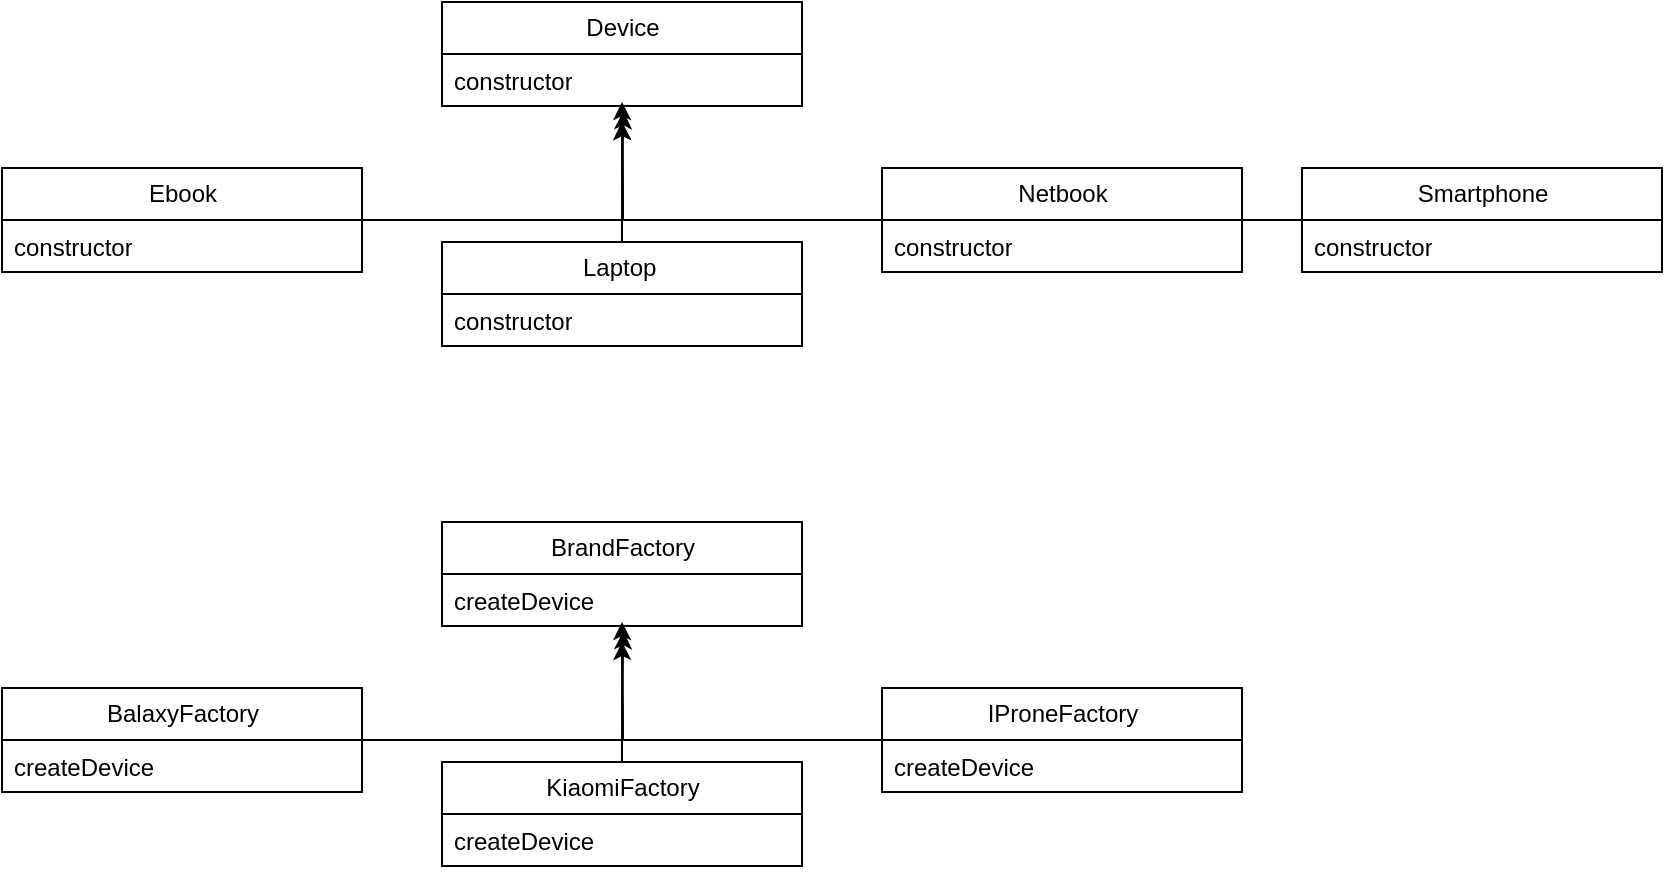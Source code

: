 <mxfile version="24.4.13" type="device">
  <diagram name="Page-1" id="OcBnhmZ3qMmGth0w6RJY">
    <mxGraphModel dx="1195" dy="615" grid="1" gridSize="10" guides="1" tooltips="1" connect="1" arrows="1" fold="1" page="1" pageScale="1" pageWidth="827" pageHeight="1169" math="0" shadow="0">
      <root>
        <mxCell id="0" />
        <mxCell id="1" parent="0" />
        <mxCell id="WYoQiFBlJgVHdVBFhMVt-108" style="edgeStyle=orthogonalEdgeStyle;rounded=0;orthogonalLoop=1;jettySize=auto;html=1;" parent="1" source="WYoQiFBlJgVHdVBFhMVt-101" edge="1">
          <mxGeometry relative="1" as="geometry">
            <mxPoint x="380" y="500" as="targetPoint" />
          </mxGeometry>
        </mxCell>
        <mxCell id="WYoQiFBlJgVHdVBFhMVt-101" value="BalaxyFactory" style="swimlane;fontStyle=0;childLayout=stackLayout;horizontal=1;startSize=26;fillColor=none;horizontalStack=0;resizeParent=1;resizeParentMax=0;resizeLast=0;collapsible=1;marginBottom=0;html=1;" parent="1" vertex="1">
          <mxGeometry x="70" y="533" width="180" height="52" as="geometry" />
        </mxCell>
        <mxCell id="WYoQiFBlJgVHdVBFhMVt-102" value="createDevice" style="text;strokeColor=none;fillColor=none;align=left;verticalAlign=top;spacingLeft=4;spacingRight=4;overflow=hidden;rotatable=0;points=[[0,0.5],[1,0.5]];portConstraint=eastwest;whiteSpace=wrap;html=1;" parent="WYoQiFBlJgVHdVBFhMVt-101" vertex="1">
          <mxGeometry y="26" width="180" height="26" as="geometry" />
        </mxCell>
        <mxCell id="WYoQiFBlJgVHdVBFhMVt-103" value="KiaomiFactory" style="swimlane;fontStyle=0;childLayout=stackLayout;horizontal=1;startSize=26;fillColor=none;horizontalStack=0;resizeParent=1;resizeParentMax=0;resizeLast=0;collapsible=1;marginBottom=0;html=1;" parent="1" vertex="1">
          <mxGeometry x="290" y="570" width="180" height="52" as="geometry" />
        </mxCell>
        <mxCell id="WYoQiFBlJgVHdVBFhMVt-104" value="createDevice" style="text;strokeColor=none;fillColor=none;align=left;verticalAlign=top;spacingLeft=4;spacingRight=4;overflow=hidden;rotatable=0;points=[[0,0.5],[1,0.5]];portConstraint=eastwest;whiteSpace=wrap;html=1;" parent="WYoQiFBlJgVHdVBFhMVt-103" vertex="1">
          <mxGeometry y="26" width="180" height="26" as="geometry" />
        </mxCell>
        <mxCell id="WYoQiFBlJgVHdVBFhMVt-109" style="edgeStyle=orthogonalEdgeStyle;rounded=0;orthogonalLoop=1;jettySize=auto;html=1;" parent="1" source="WYoQiFBlJgVHdVBFhMVt-105" edge="1">
          <mxGeometry relative="1" as="geometry">
            <mxPoint x="380" y="510" as="targetPoint" />
          </mxGeometry>
        </mxCell>
        <mxCell id="WYoQiFBlJgVHdVBFhMVt-105" value="IProneFactory" style="swimlane;fontStyle=0;childLayout=stackLayout;horizontal=1;startSize=26;fillColor=none;horizontalStack=0;resizeParent=1;resizeParentMax=0;resizeLast=0;collapsible=1;marginBottom=0;html=1;" parent="1" vertex="1">
          <mxGeometry x="510" y="533" width="180" height="52" as="geometry" />
        </mxCell>
        <mxCell id="WYoQiFBlJgVHdVBFhMVt-106" value="createDevice" style="text;strokeColor=none;fillColor=none;align=left;verticalAlign=top;spacingLeft=4;spacingRight=4;overflow=hidden;rotatable=0;points=[[0,0.5],[1,0.5]];portConstraint=eastwest;whiteSpace=wrap;html=1;" parent="WYoQiFBlJgVHdVBFhMVt-105" vertex="1">
          <mxGeometry y="26" width="180" height="26" as="geometry" />
        </mxCell>
        <mxCell id="WYoQiFBlJgVHdVBFhMVt-107" style="edgeStyle=orthogonalEdgeStyle;rounded=0;orthogonalLoop=1;jettySize=auto;html=1;exitX=0.5;exitY=0;exitDx=0;exitDy=0;entryX=0.504;entryY=1.101;entryDx=0;entryDy=0;entryPerimeter=0;" parent="1" source="WYoQiFBlJgVHdVBFhMVt-103" edge="1">
          <mxGeometry relative="1" as="geometry">
            <Array as="points">
              <mxPoint x="380" y="536" />
              <mxPoint x="381" y="536" />
            </Array>
            <mxPoint x="380.72" y="504.626" as="targetPoint" />
          </mxGeometry>
        </mxCell>
        <mxCell id="ozysCsnKIOJU9IDbWqyH-1" value="BrandFactory" style="swimlane;fontStyle=0;childLayout=stackLayout;horizontal=1;startSize=26;fillColor=none;horizontalStack=0;resizeParent=1;resizeParentMax=0;resizeLast=0;collapsible=1;marginBottom=0;html=1;" vertex="1" parent="1">
          <mxGeometry x="290" y="450" width="180" height="52" as="geometry" />
        </mxCell>
        <mxCell id="ozysCsnKIOJU9IDbWqyH-2" value="createDevice" style="text;strokeColor=none;fillColor=none;align=left;verticalAlign=top;spacingLeft=4;spacingRight=4;overflow=hidden;rotatable=0;points=[[0,0.5],[1,0.5]];portConstraint=eastwest;whiteSpace=wrap;html=1;" vertex="1" parent="ozysCsnKIOJU9IDbWqyH-1">
          <mxGeometry y="26" width="180" height="26" as="geometry" />
        </mxCell>
        <mxCell id="ozysCsnKIOJU9IDbWqyH-5" style="edgeStyle=orthogonalEdgeStyle;rounded=0;orthogonalLoop=1;jettySize=auto;html=1;" edge="1" parent="1" source="ozysCsnKIOJU9IDbWqyH-6">
          <mxGeometry relative="1" as="geometry">
            <mxPoint x="380" y="240" as="targetPoint" />
          </mxGeometry>
        </mxCell>
        <mxCell id="ozysCsnKIOJU9IDbWqyH-6" value="Ebook" style="swimlane;fontStyle=0;childLayout=stackLayout;horizontal=1;startSize=26;fillColor=none;horizontalStack=0;resizeParent=1;resizeParentMax=0;resizeLast=0;collapsible=1;marginBottom=0;html=1;" vertex="1" parent="1">
          <mxGeometry x="70" y="273" width="180" height="52" as="geometry" />
        </mxCell>
        <mxCell id="ozysCsnKIOJU9IDbWqyH-7" value="constructor" style="text;strokeColor=none;fillColor=none;align=left;verticalAlign=top;spacingLeft=4;spacingRight=4;overflow=hidden;rotatable=0;points=[[0,0.5],[1,0.5]];portConstraint=eastwest;whiteSpace=wrap;html=1;" vertex="1" parent="ozysCsnKIOJU9IDbWqyH-6">
          <mxGeometry y="26" width="180" height="26" as="geometry" />
        </mxCell>
        <mxCell id="ozysCsnKIOJU9IDbWqyH-8" value="Laptop&amp;nbsp;" style="swimlane;fontStyle=0;childLayout=stackLayout;horizontal=1;startSize=26;fillColor=none;horizontalStack=0;resizeParent=1;resizeParentMax=0;resizeLast=0;collapsible=1;marginBottom=0;html=1;" vertex="1" parent="1">
          <mxGeometry x="290" y="310" width="180" height="52" as="geometry" />
        </mxCell>
        <mxCell id="ozysCsnKIOJU9IDbWqyH-9" value="constructor" style="text;strokeColor=none;fillColor=none;align=left;verticalAlign=top;spacingLeft=4;spacingRight=4;overflow=hidden;rotatable=0;points=[[0,0.5],[1,0.5]];portConstraint=eastwest;whiteSpace=wrap;html=1;" vertex="1" parent="ozysCsnKIOJU9IDbWqyH-8">
          <mxGeometry y="26" width="180" height="26" as="geometry" />
        </mxCell>
        <mxCell id="ozysCsnKIOJU9IDbWqyH-10" style="edgeStyle=orthogonalEdgeStyle;rounded=0;orthogonalLoop=1;jettySize=auto;html=1;" edge="1" parent="1" source="ozysCsnKIOJU9IDbWqyH-11">
          <mxGeometry relative="1" as="geometry">
            <mxPoint x="380" y="250" as="targetPoint" />
          </mxGeometry>
        </mxCell>
        <mxCell id="ozysCsnKIOJU9IDbWqyH-11" value="Netbook" style="swimlane;fontStyle=0;childLayout=stackLayout;horizontal=1;startSize=26;fillColor=none;horizontalStack=0;resizeParent=1;resizeParentMax=0;resizeLast=0;collapsible=1;marginBottom=0;html=1;" vertex="1" parent="1">
          <mxGeometry x="510" y="273" width="180" height="52" as="geometry">
            <mxRectangle x="510" y="273" width="120" height="30" as="alternateBounds" />
          </mxGeometry>
        </mxCell>
        <mxCell id="ozysCsnKIOJU9IDbWqyH-12" value="constructor" style="text;strokeColor=none;fillColor=none;align=left;verticalAlign=top;spacingLeft=4;spacingRight=4;overflow=hidden;rotatable=0;points=[[0,0.5],[1,0.5]];portConstraint=eastwest;whiteSpace=wrap;html=1;" vertex="1" parent="ozysCsnKIOJU9IDbWqyH-11">
          <mxGeometry y="26" width="180" height="26" as="geometry" />
        </mxCell>
        <mxCell id="ozysCsnKIOJU9IDbWqyH-13" style="edgeStyle=orthogonalEdgeStyle;rounded=0;orthogonalLoop=1;jettySize=auto;html=1;exitX=0.5;exitY=0;exitDx=0;exitDy=0;entryX=0.504;entryY=1.101;entryDx=0;entryDy=0;entryPerimeter=0;" edge="1" parent="1" source="ozysCsnKIOJU9IDbWqyH-8">
          <mxGeometry relative="1" as="geometry">
            <Array as="points">
              <mxPoint x="380" y="276" />
              <mxPoint x="381" y="276" />
            </Array>
            <mxPoint x="380.72" y="244.626" as="targetPoint" />
          </mxGeometry>
        </mxCell>
        <mxCell id="ozysCsnKIOJU9IDbWqyH-14" value="Device" style="swimlane;fontStyle=0;childLayout=stackLayout;horizontal=1;startSize=26;fillColor=none;horizontalStack=0;resizeParent=1;resizeParentMax=0;resizeLast=0;collapsible=1;marginBottom=0;html=1;" vertex="1" parent="1">
          <mxGeometry x="290" y="190" width="180" height="52" as="geometry" />
        </mxCell>
        <mxCell id="ozysCsnKIOJU9IDbWqyH-15" value="constructor" style="text;strokeColor=none;fillColor=none;align=left;verticalAlign=top;spacingLeft=4;spacingRight=4;overflow=hidden;rotatable=0;points=[[0,0.5],[1,0.5]];portConstraint=eastwest;whiteSpace=wrap;html=1;" vertex="1" parent="ozysCsnKIOJU9IDbWqyH-14">
          <mxGeometry y="26" width="180" height="26" as="geometry" />
        </mxCell>
        <mxCell id="ozysCsnKIOJU9IDbWqyH-18" style="edgeStyle=orthogonalEdgeStyle;rounded=0;orthogonalLoop=1;jettySize=auto;html=1;" edge="1" parent="1" source="ozysCsnKIOJU9IDbWqyH-16">
          <mxGeometry relative="1" as="geometry">
            <mxPoint x="380" y="250" as="targetPoint" />
          </mxGeometry>
        </mxCell>
        <mxCell id="ozysCsnKIOJU9IDbWqyH-16" value="Smartphone" style="swimlane;fontStyle=0;childLayout=stackLayout;horizontal=1;startSize=26;fillColor=none;horizontalStack=0;resizeParent=1;resizeParentMax=0;resizeLast=0;collapsible=1;marginBottom=0;html=1;" vertex="1" parent="1">
          <mxGeometry x="720" y="273" width="180" height="52" as="geometry" />
        </mxCell>
        <mxCell id="ozysCsnKIOJU9IDbWqyH-17" value="constructor" style="text;strokeColor=none;fillColor=none;align=left;verticalAlign=top;spacingLeft=4;spacingRight=4;overflow=hidden;rotatable=0;points=[[0,0.5],[1,0.5]];portConstraint=eastwest;whiteSpace=wrap;html=1;" vertex="1" parent="ozysCsnKIOJU9IDbWqyH-16">
          <mxGeometry y="26" width="180" height="26" as="geometry" />
        </mxCell>
      </root>
    </mxGraphModel>
  </diagram>
</mxfile>
